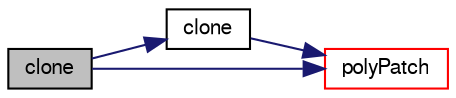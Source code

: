 digraph "clone"
{
  bgcolor="transparent";
  edge [fontname="FreeSans",fontsize="10",labelfontname="FreeSans",labelfontsize="10"];
  node [fontname="FreeSans",fontsize="10",shape=record];
  rankdir="LR";
  Node273 [label="clone",height=0.2,width=0.4,color="black", fillcolor="grey75", style="filled", fontcolor="black"];
  Node273 -> Node274 [color="midnightblue",fontsize="10",style="solid",fontname="FreeSans"];
  Node274 [label="clone",height=0.2,width=0.4,color="black",URL="$a27478.html#adbf8c0a436d777bd346c3ab2a4b087df",tooltip="Construct and return a clone, resetting the boundary mesh. "];
  Node274 -> Node275 [color="midnightblue",fontsize="10",style="solid",fontname="FreeSans"];
  Node275 [label="polyPatch",height=0.2,width=0.4,color="red",URL="$a27478.html#aaf78d4262a50cf7e71f170b6594e0c7a",tooltip="Construct from components. "];
  Node273 -> Node275 [color="midnightblue",fontsize="10",style="solid",fontname="FreeSans"];
}
